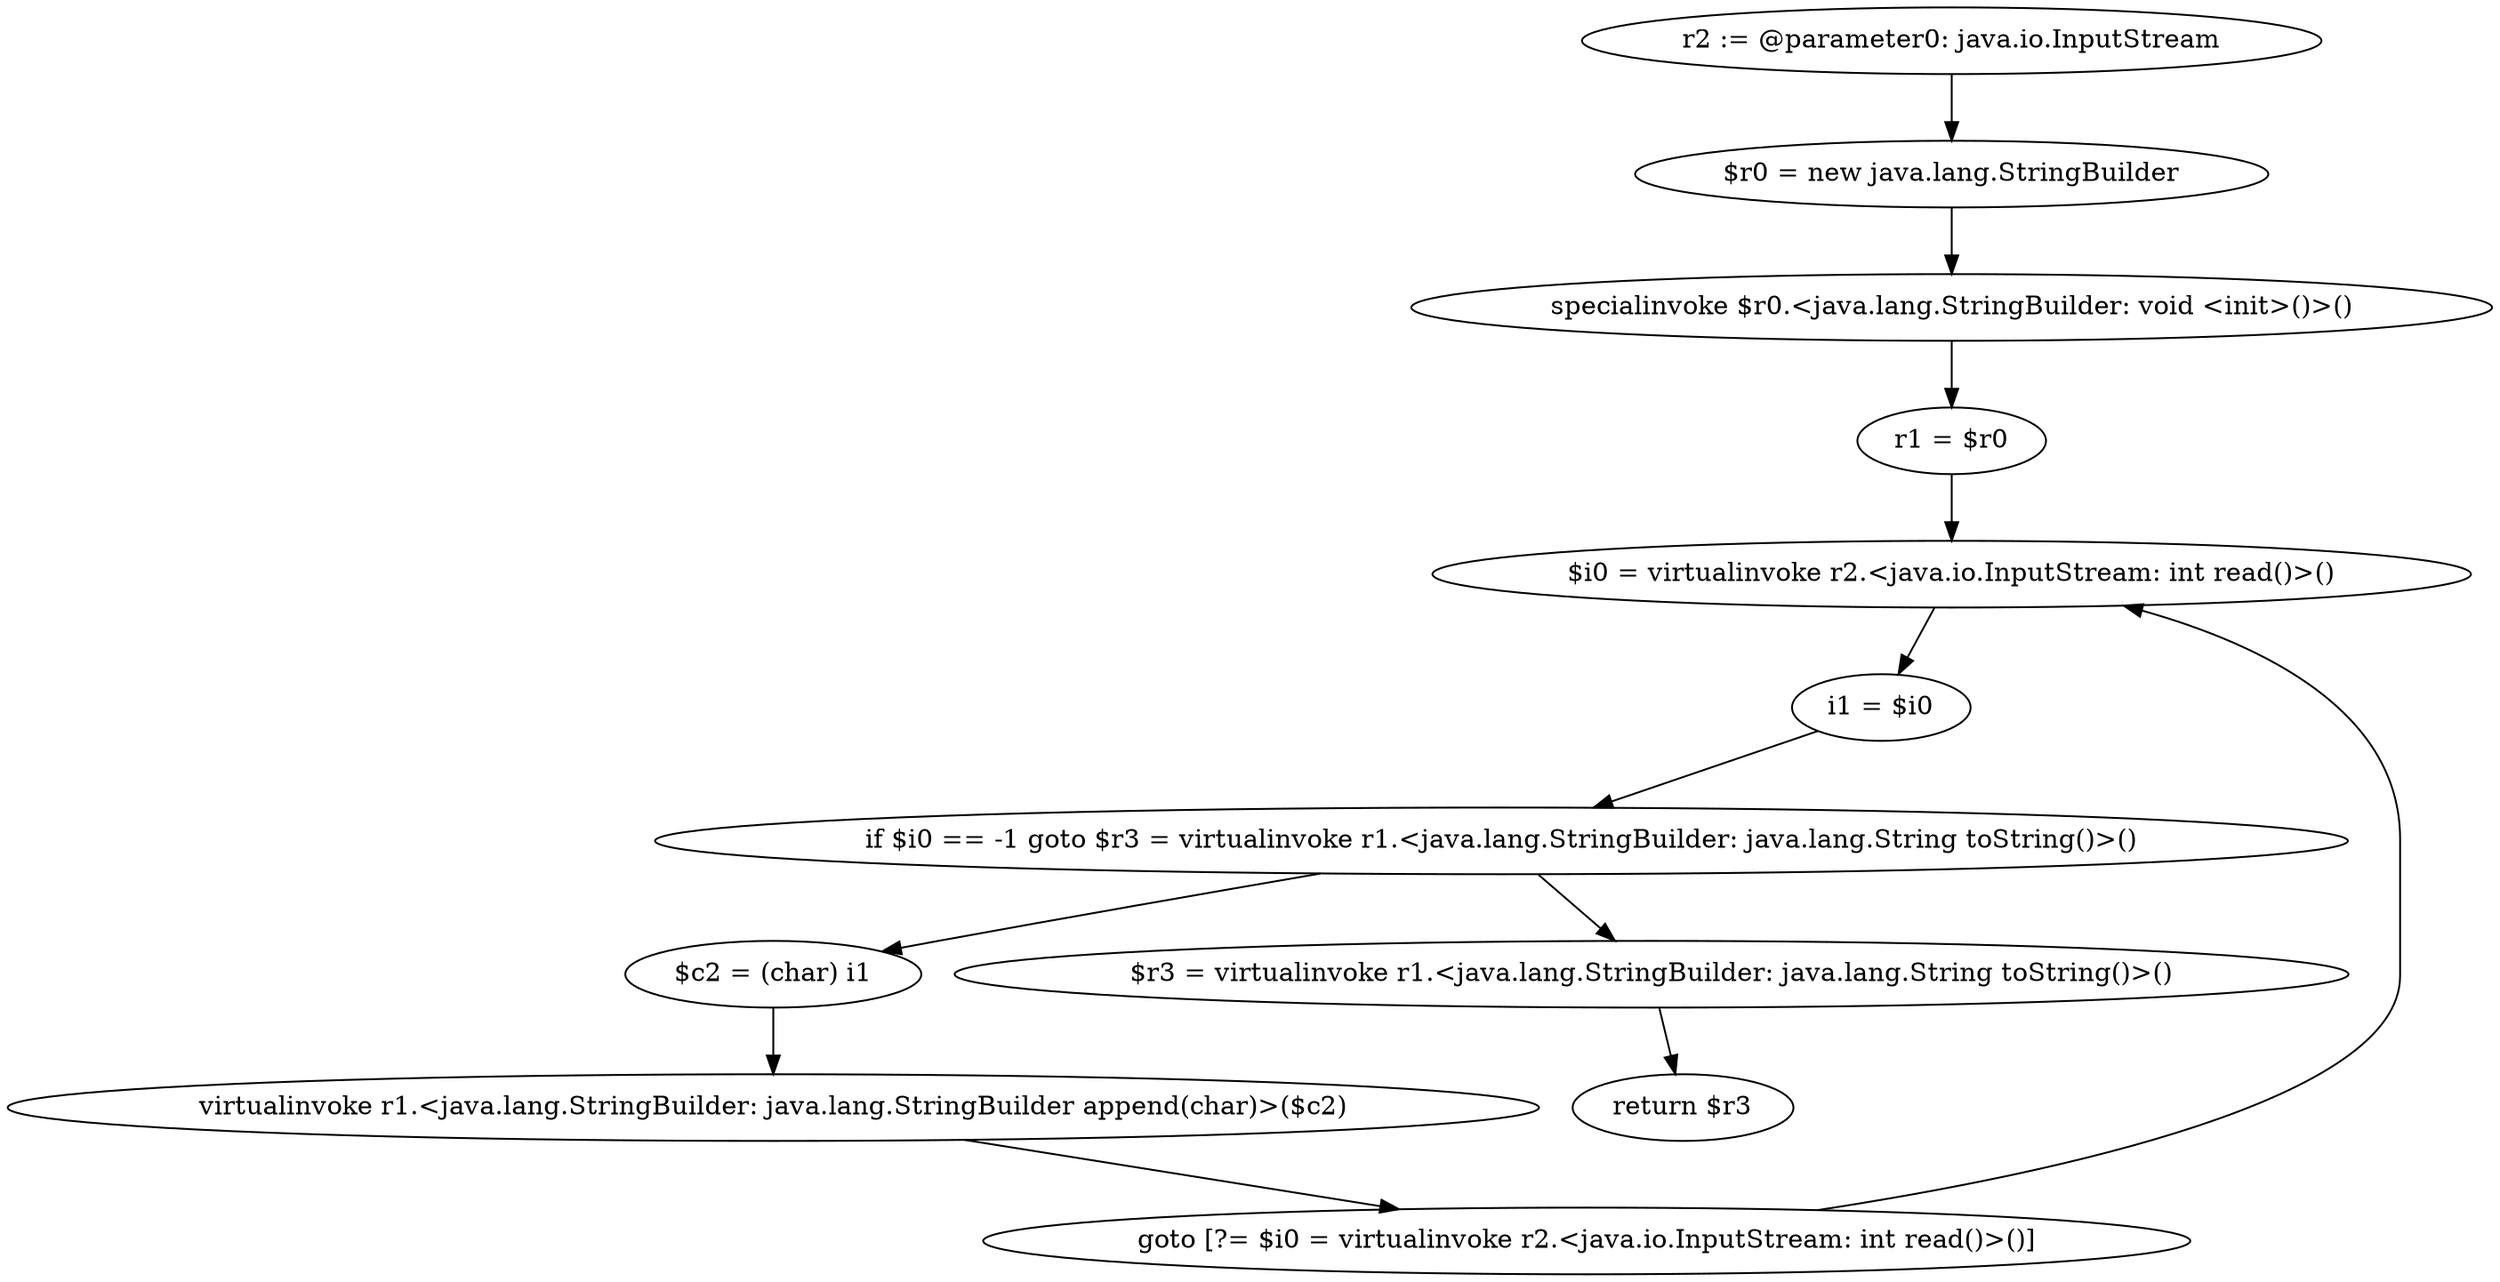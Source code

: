 digraph "unitGraph" {
    "r2 := @parameter0: java.io.InputStream"
    "$r0 = new java.lang.StringBuilder"
    "specialinvoke $r0.<java.lang.StringBuilder: void <init>()>()"
    "r1 = $r0"
    "$i0 = virtualinvoke r2.<java.io.InputStream: int read()>()"
    "i1 = $i0"
    "if $i0 == -1 goto $r3 = virtualinvoke r1.<java.lang.StringBuilder: java.lang.String toString()>()"
    "$c2 = (char) i1"
    "virtualinvoke r1.<java.lang.StringBuilder: java.lang.StringBuilder append(char)>($c2)"
    "goto [?= $i0 = virtualinvoke r2.<java.io.InputStream: int read()>()]"
    "$r3 = virtualinvoke r1.<java.lang.StringBuilder: java.lang.String toString()>()"
    "return $r3"
    "r2 := @parameter0: java.io.InputStream"->"$r0 = new java.lang.StringBuilder";
    "$r0 = new java.lang.StringBuilder"->"specialinvoke $r0.<java.lang.StringBuilder: void <init>()>()";
    "specialinvoke $r0.<java.lang.StringBuilder: void <init>()>()"->"r1 = $r0";
    "r1 = $r0"->"$i0 = virtualinvoke r2.<java.io.InputStream: int read()>()";
    "$i0 = virtualinvoke r2.<java.io.InputStream: int read()>()"->"i1 = $i0";
    "i1 = $i0"->"if $i0 == -1 goto $r3 = virtualinvoke r1.<java.lang.StringBuilder: java.lang.String toString()>()";
    "if $i0 == -1 goto $r3 = virtualinvoke r1.<java.lang.StringBuilder: java.lang.String toString()>()"->"$c2 = (char) i1";
    "if $i0 == -1 goto $r3 = virtualinvoke r1.<java.lang.StringBuilder: java.lang.String toString()>()"->"$r3 = virtualinvoke r1.<java.lang.StringBuilder: java.lang.String toString()>()";
    "$c2 = (char) i1"->"virtualinvoke r1.<java.lang.StringBuilder: java.lang.StringBuilder append(char)>($c2)";
    "virtualinvoke r1.<java.lang.StringBuilder: java.lang.StringBuilder append(char)>($c2)"->"goto [?= $i0 = virtualinvoke r2.<java.io.InputStream: int read()>()]";
    "goto [?= $i0 = virtualinvoke r2.<java.io.InputStream: int read()>()]"->"$i0 = virtualinvoke r2.<java.io.InputStream: int read()>()";
    "$r3 = virtualinvoke r1.<java.lang.StringBuilder: java.lang.String toString()>()"->"return $r3";
}
